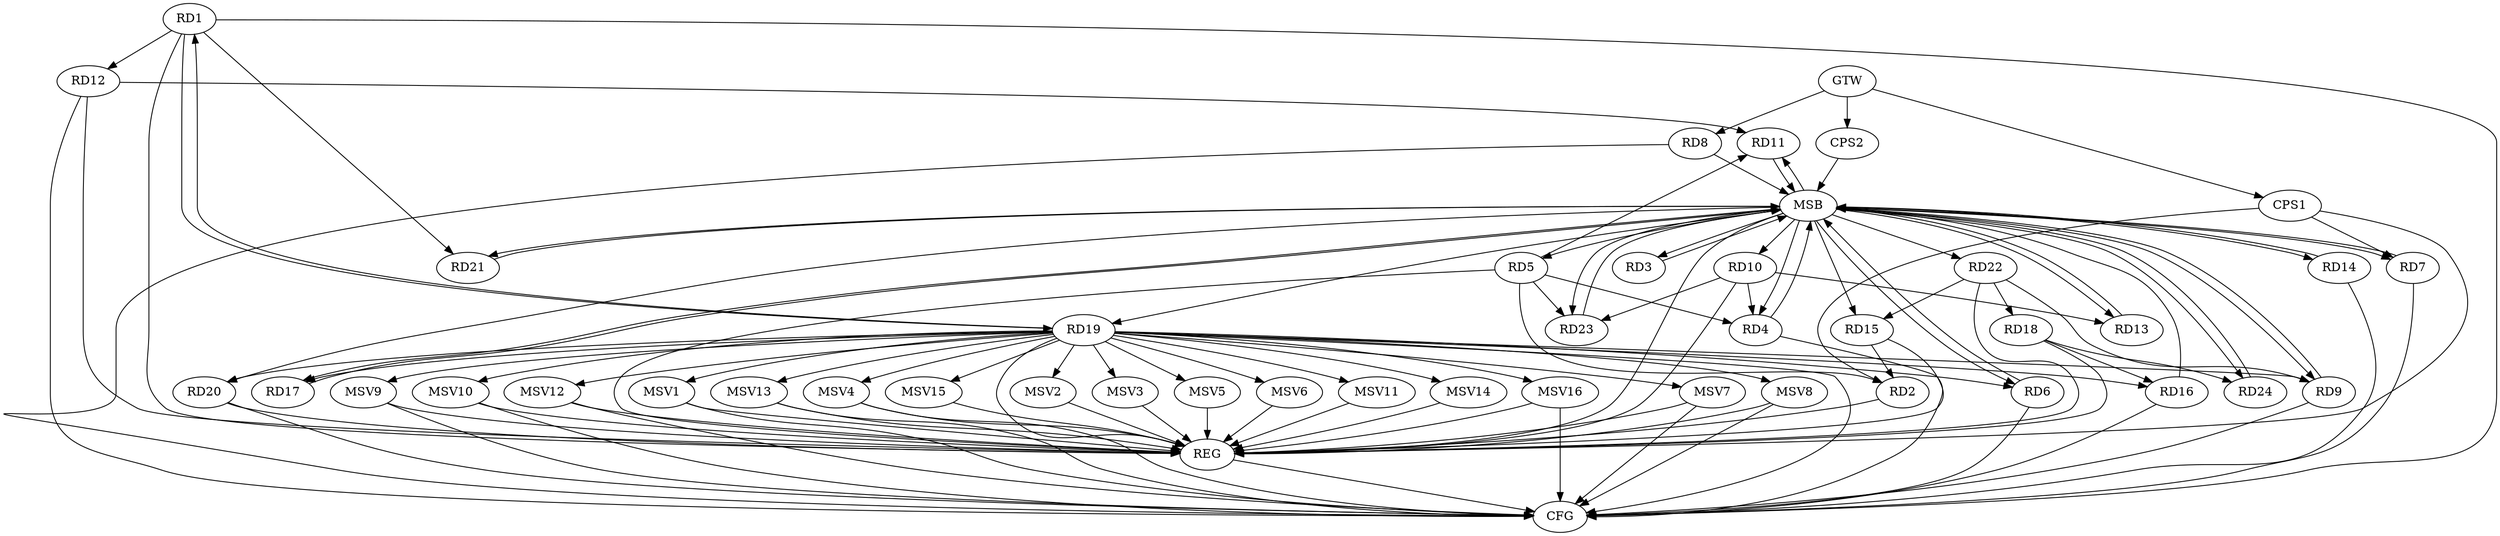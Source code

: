 strict digraph G {
  RD1 [ label="RD1" ];
  RD2 [ label="RD2" ];
  RD3 [ label="RD3" ];
  RD4 [ label="RD4" ];
  RD5 [ label="RD5" ];
  RD6 [ label="RD6" ];
  RD7 [ label="RD7" ];
  RD8 [ label="RD8" ];
  RD9 [ label="RD9" ];
  RD10 [ label="RD10" ];
  RD11 [ label="RD11" ];
  RD12 [ label="RD12" ];
  RD13 [ label="RD13" ];
  RD14 [ label="RD14" ];
  RD15 [ label="RD15" ];
  RD16 [ label="RD16" ];
  RD17 [ label="RD17" ];
  RD18 [ label="RD18" ];
  RD19 [ label="RD19" ];
  RD20 [ label="RD20" ];
  RD21 [ label="RD21" ];
  RD22 [ label="RD22" ];
  RD23 [ label="RD23" ];
  RD24 [ label="RD24" ];
  CPS1 [ label="CPS1" ];
  CPS2 [ label="CPS2" ];
  GTW [ label="GTW" ];
  REG [ label="REG" ];
  MSB [ label="MSB" ];
  CFG [ label="CFG" ];
  MSV1 [ label="MSV1" ];
  MSV2 [ label="MSV2" ];
  MSV3 [ label="MSV3" ];
  MSV4 [ label="MSV4" ];
  MSV5 [ label="MSV5" ];
  MSV6 [ label="MSV6" ];
  MSV7 [ label="MSV7" ];
  MSV8 [ label="MSV8" ];
  MSV9 [ label="MSV9" ];
  MSV10 [ label="MSV10" ];
  MSV11 [ label="MSV11" ];
  MSV12 [ label="MSV12" ];
  MSV13 [ label="MSV13" ];
  MSV14 [ label="MSV14" ];
  MSV15 [ label="MSV15" ];
  MSV16 [ label="MSV16" ];
  RD1 -> RD12;
  RD1 -> RD19;
  RD19 -> RD1;
  RD1 -> RD21;
  RD5 -> RD2;
  RD15 -> RD2;
  RD5 -> RD4;
  RD10 -> RD4;
  RD5 -> RD11;
  RD5 -> RD23;
  RD19 -> RD6;
  RD19 -> RD9;
  RD22 -> RD9;
  RD10 -> RD13;
  RD10 -> RD23;
  RD12 -> RD11;
  RD22 -> RD15;
  RD18 -> RD16;
  RD19 -> RD16;
  RD19 -> RD17;
  RD22 -> RD18;
  RD18 -> RD24;
  RD19 -> RD20;
  CPS1 -> RD2;
  CPS1 -> RD7;
  GTW -> RD8;
  GTW -> CPS1;
  GTW -> CPS2;
  RD1 -> REG;
  RD2 -> REG;
  RD5 -> REG;
  RD10 -> REG;
  RD12 -> REG;
  RD15 -> REG;
  RD18 -> REG;
  RD19 -> REG;
  RD20 -> REG;
  RD22 -> REG;
  CPS1 -> REG;
  RD3 -> MSB;
  MSB -> RD4;
  MSB -> RD19;
  MSB -> RD22;
  MSB -> RD24;
  MSB -> REG;
  RD4 -> MSB;
  MSB -> RD3;
  MSB -> RD5;
  MSB -> RD11;
  MSB -> RD13;
  RD6 -> MSB;
  RD7 -> MSB;
  RD8 -> MSB;
  MSB -> RD9;
  MSB -> RD20;
  RD9 -> MSB;
  MSB -> RD6;
  RD11 -> MSB;
  RD13 -> MSB;
  MSB -> RD7;
  MSB -> RD15;
  MSB -> RD21;
  RD14 -> MSB;
  RD16 -> MSB;
  RD17 -> MSB;
  RD21 -> MSB;
  MSB -> RD10;
  RD23 -> MSB;
  RD24 -> MSB;
  CPS2 -> MSB;
  MSB -> RD14;
  MSB -> RD17;
  MSB -> RD23;
  RD12 -> CFG;
  RD6 -> CFG;
  RD14 -> CFG;
  RD9 -> CFG;
  RD20 -> CFG;
  RD19 -> CFG;
  RD7 -> CFG;
  RD16 -> CFG;
  RD8 -> CFG;
  RD4 -> CFG;
  RD1 -> CFG;
  REG -> CFG;
  RD19 -> MSV1;
  RD19 -> MSV2;
  RD19 -> MSV3;
  RD19 -> MSV4;
  MSV1 -> REG;
  MSV1 -> CFG;
  MSV2 -> REG;
  MSV3 -> REG;
  MSV4 -> REG;
  MSV4 -> CFG;
  RD19 -> MSV5;
  RD19 -> MSV6;
  RD19 -> MSV7;
  MSV5 -> REG;
  MSV6 -> REG;
  MSV7 -> REG;
  MSV7 -> CFG;
  RD19 -> MSV8;
  MSV8 -> REG;
  MSV8 -> CFG;
  RD19 -> MSV9;
  RD19 -> MSV10;
  RD19 -> MSV11;
  MSV9 -> REG;
  MSV9 -> CFG;
  MSV10 -> REG;
  MSV10 -> CFG;
  MSV11 -> REG;
  RD19 -> MSV12;
  MSV12 -> REG;
  MSV12 -> CFG;
  RD19 -> MSV13;
  RD19 -> MSV14;
  MSV13 -> REG;
  MSV13 -> CFG;
  MSV14 -> REG;
  RD19 -> MSV15;
  RD19 -> MSV16;
  MSV15 -> REG;
  MSV16 -> REG;
  MSV16 -> CFG;
}
